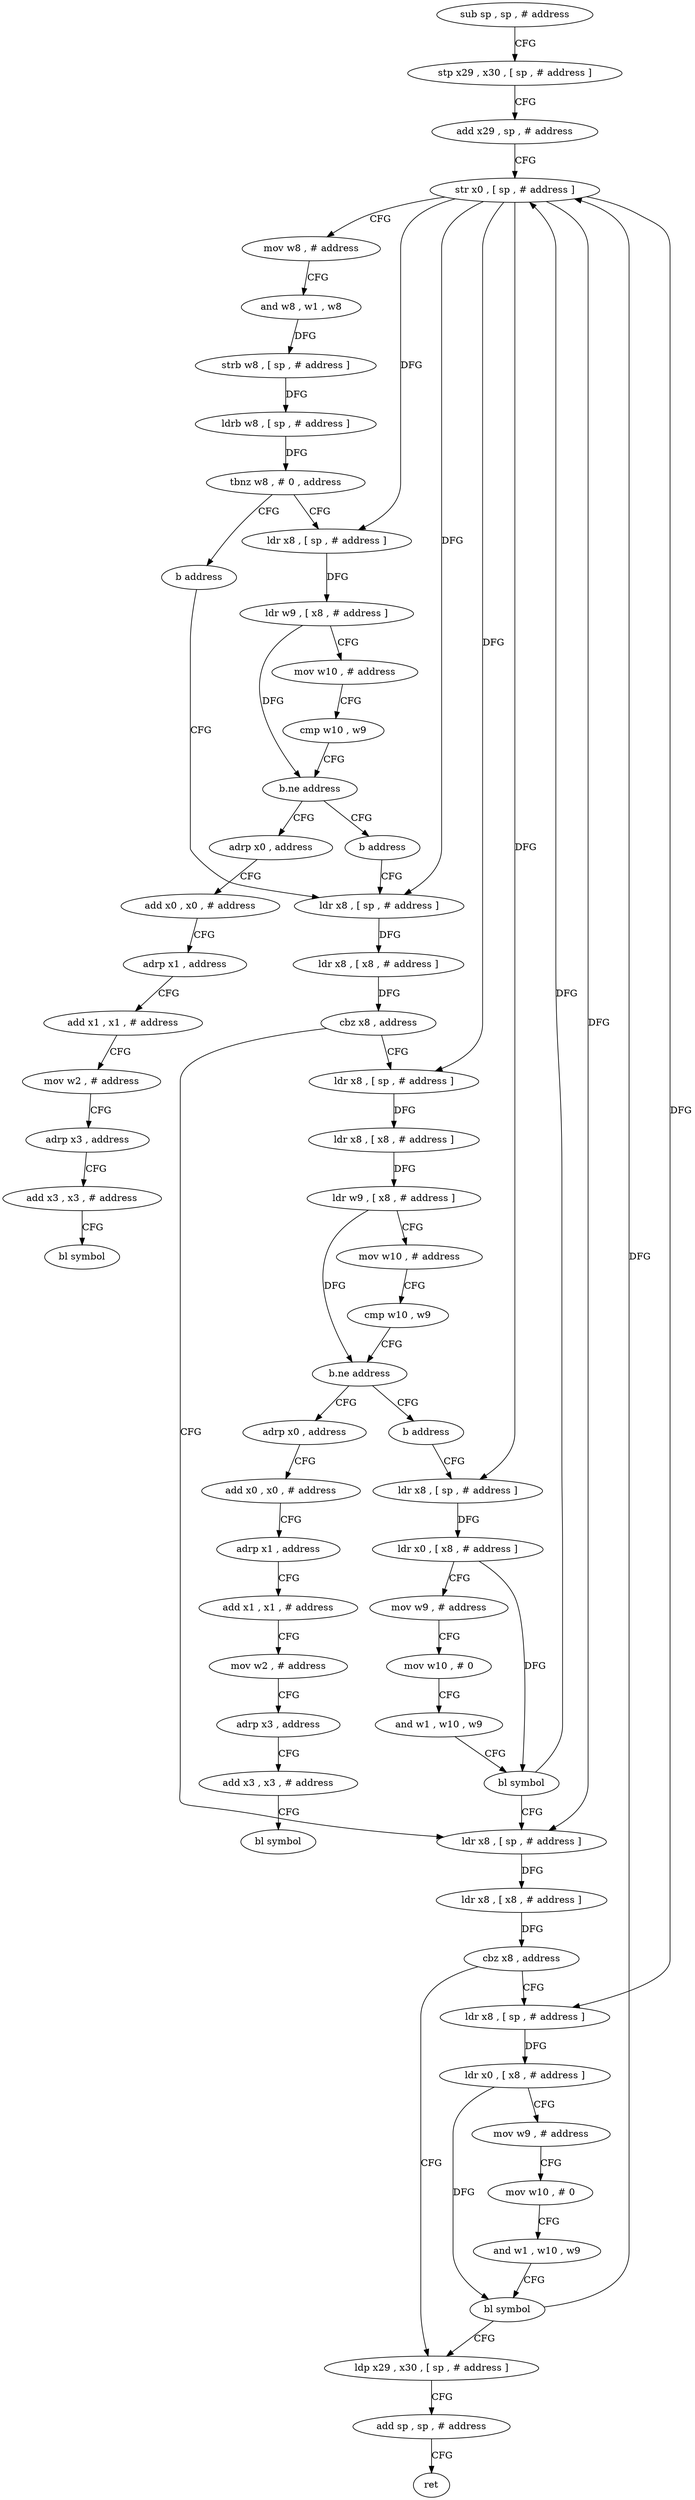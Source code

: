 digraph "func" {
"4237296" [label = "sub sp , sp , # address" ]
"4237300" [label = "stp x29 , x30 , [ sp , # address ]" ]
"4237304" [label = "add x29 , sp , # address" ]
"4237308" [label = "str x0 , [ sp , # address ]" ]
"4237312" [label = "mov w8 , # address" ]
"4237316" [label = "and w8 , w1 , w8" ]
"4237320" [label = "strb w8 , [ sp , # address ]" ]
"4237324" [label = "ldrb w8 , [ sp , # address ]" ]
"4237328" [label = "tbnz w8 , # 0 , address" ]
"4237336" [label = "ldr x8 , [ sp , # address ]" ]
"4237332" [label = "b address" ]
"4237340" [label = "ldr w9 , [ x8 , # address ]" ]
"4237344" [label = "mov w10 , # address" ]
"4237348" [label = "cmp w10 , w9" ]
"4237352" [label = "b.ne address" ]
"4237360" [label = "adrp x0 , address" ]
"4237356" [label = "b address" ]
"4237392" [label = "ldr x8 , [ sp , # address ]" ]
"4237364" [label = "add x0 , x0 , # address" ]
"4237368" [label = "adrp x1 , address" ]
"4237372" [label = "add x1 , x1 , # address" ]
"4237376" [label = "mov w2 , # address" ]
"4237380" [label = "adrp x3 , address" ]
"4237384" [label = "add x3 , x3 , # address" ]
"4237388" [label = "bl symbol" ]
"4237396" [label = "ldr x8 , [ x8 , # address ]" ]
"4237400" [label = "cbz x8 , address" ]
"4237488" [label = "ldr x8 , [ sp , # address ]" ]
"4237404" [label = "ldr x8 , [ sp , # address ]" ]
"4237492" [label = "ldr x8 , [ x8 , # address ]" ]
"4237496" [label = "cbz x8 , address" ]
"4237524" [label = "ldp x29 , x30 , [ sp , # address ]" ]
"4237500" [label = "ldr x8 , [ sp , # address ]" ]
"4237408" [label = "ldr x8 , [ x8 , # address ]" ]
"4237412" [label = "ldr w9 , [ x8 , # address ]" ]
"4237416" [label = "mov w10 , # address" ]
"4237420" [label = "cmp w10 , w9" ]
"4237424" [label = "b.ne address" ]
"4237432" [label = "adrp x0 , address" ]
"4237428" [label = "b address" ]
"4237528" [label = "add sp , sp , # address" ]
"4237532" [label = "ret" ]
"4237504" [label = "ldr x0 , [ x8 , # address ]" ]
"4237508" [label = "mov w9 , # address" ]
"4237512" [label = "mov w10 , # 0" ]
"4237516" [label = "and w1 , w10 , w9" ]
"4237520" [label = "bl symbol" ]
"4237436" [label = "add x0 , x0 , # address" ]
"4237440" [label = "adrp x1 , address" ]
"4237444" [label = "add x1 , x1 , # address" ]
"4237448" [label = "mov w2 , # address" ]
"4237452" [label = "adrp x3 , address" ]
"4237456" [label = "add x3 , x3 , # address" ]
"4237460" [label = "bl symbol" ]
"4237464" [label = "ldr x8 , [ sp , # address ]" ]
"4237468" [label = "ldr x0 , [ x8 , # address ]" ]
"4237472" [label = "mov w9 , # address" ]
"4237476" [label = "mov w10 , # 0" ]
"4237480" [label = "and w1 , w10 , w9" ]
"4237484" [label = "bl symbol" ]
"4237296" -> "4237300" [ label = "CFG" ]
"4237300" -> "4237304" [ label = "CFG" ]
"4237304" -> "4237308" [ label = "CFG" ]
"4237308" -> "4237312" [ label = "CFG" ]
"4237308" -> "4237336" [ label = "DFG" ]
"4237308" -> "4237392" [ label = "DFG" ]
"4237308" -> "4237488" [ label = "DFG" ]
"4237308" -> "4237404" [ label = "DFG" ]
"4237308" -> "4237500" [ label = "DFG" ]
"4237308" -> "4237464" [ label = "DFG" ]
"4237312" -> "4237316" [ label = "CFG" ]
"4237316" -> "4237320" [ label = "DFG" ]
"4237320" -> "4237324" [ label = "DFG" ]
"4237324" -> "4237328" [ label = "DFG" ]
"4237328" -> "4237336" [ label = "CFG" ]
"4237328" -> "4237332" [ label = "CFG" ]
"4237336" -> "4237340" [ label = "DFG" ]
"4237332" -> "4237392" [ label = "CFG" ]
"4237340" -> "4237344" [ label = "CFG" ]
"4237340" -> "4237352" [ label = "DFG" ]
"4237344" -> "4237348" [ label = "CFG" ]
"4237348" -> "4237352" [ label = "CFG" ]
"4237352" -> "4237360" [ label = "CFG" ]
"4237352" -> "4237356" [ label = "CFG" ]
"4237360" -> "4237364" [ label = "CFG" ]
"4237356" -> "4237392" [ label = "CFG" ]
"4237392" -> "4237396" [ label = "DFG" ]
"4237364" -> "4237368" [ label = "CFG" ]
"4237368" -> "4237372" [ label = "CFG" ]
"4237372" -> "4237376" [ label = "CFG" ]
"4237376" -> "4237380" [ label = "CFG" ]
"4237380" -> "4237384" [ label = "CFG" ]
"4237384" -> "4237388" [ label = "CFG" ]
"4237396" -> "4237400" [ label = "DFG" ]
"4237400" -> "4237488" [ label = "CFG" ]
"4237400" -> "4237404" [ label = "CFG" ]
"4237488" -> "4237492" [ label = "DFG" ]
"4237404" -> "4237408" [ label = "DFG" ]
"4237492" -> "4237496" [ label = "DFG" ]
"4237496" -> "4237524" [ label = "CFG" ]
"4237496" -> "4237500" [ label = "CFG" ]
"4237524" -> "4237528" [ label = "CFG" ]
"4237500" -> "4237504" [ label = "DFG" ]
"4237408" -> "4237412" [ label = "DFG" ]
"4237412" -> "4237416" [ label = "CFG" ]
"4237412" -> "4237424" [ label = "DFG" ]
"4237416" -> "4237420" [ label = "CFG" ]
"4237420" -> "4237424" [ label = "CFG" ]
"4237424" -> "4237432" [ label = "CFG" ]
"4237424" -> "4237428" [ label = "CFG" ]
"4237432" -> "4237436" [ label = "CFG" ]
"4237428" -> "4237464" [ label = "CFG" ]
"4237528" -> "4237532" [ label = "CFG" ]
"4237504" -> "4237508" [ label = "CFG" ]
"4237504" -> "4237520" [ label = "DFG" ]
"4237508" -> "4237512" [ label = "CFG" ]
"4237512" -> "4237516" [ label = "CFG" ]
"4237516" -> "4237520" [ label = "CFG" ]
"4237520" -> "4237524" [ label = "CFG" ]
"4237520" -> "4237308" [ label = "DFG" ]
"4237436" -> "4237440" [ label = "CFG" ]
"4237440" -> "4237444" [ label = "CFG" ]
"4237444" -> "4237448" [ label = "CFG" ]
"4237448" -> "4237452" [ label = "CFG" ]
"4237452" -> "4237456" [ label = "CFG" ]
"4237456" -> "4237460" [ label = "CFG" ]
"4237464" -> "4237468" [ label = "DFG" ]
"4237468" -> "4237472" [ label = "CFG" ]
"4237468" -> "4237484" [ label = "DFG" ]
"4237472" -> "4237476" [ label = "CFG" ]
"4237476" -> "4237480" [ label = "CFG" ]
"4237480" -> "4237484" [ label = "CFG" ]
"4237484" -> "4237488" [ label = "CFG" ]
"4237484" -> "4237308" [ label = "DFG" ]
}
